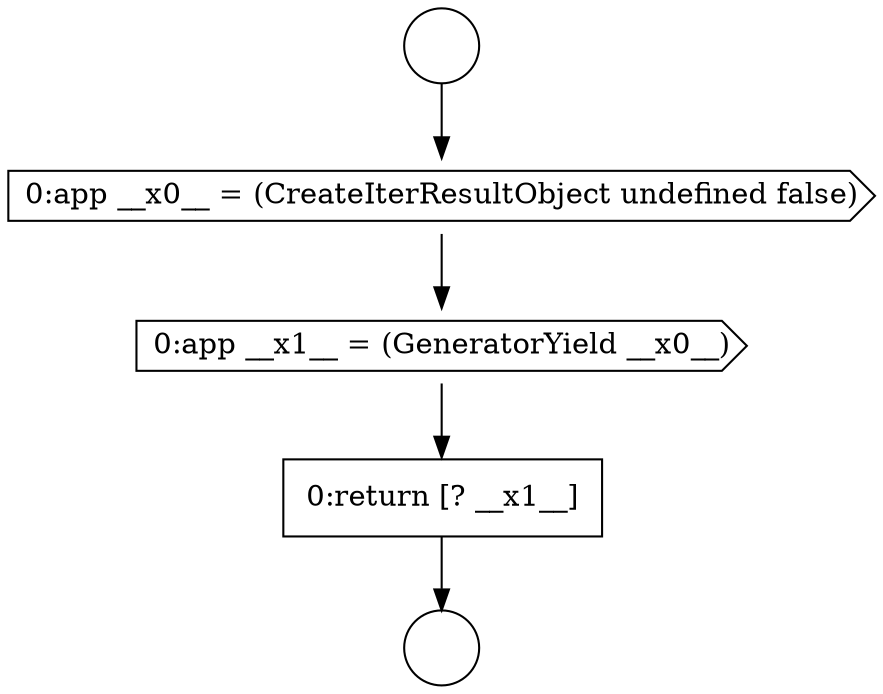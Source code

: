 digraph {
  node8246 [shape=cds, label=<<font color="black">0:app __x1__ = (GeneratorYield __x0__)</font>> color="black" fillcolor="white" style=filled]
  node8243 [shape=circle label=" " color="black" fillcolor="white" style=filled]
  node8247 [shape=none, margin=0, label=<<font color="black">
    <table border="0" cellborder="1" cellspacing="0" cellpadding="10">
      <tr><td align="left">0:return [? __x1__]</td></tr>
    </table>
  </font>> color="black" fillcolor="white" style=filled]
  node8244 [shape=circle label=" " color="black" fillcolor="white" style=filled]
  node8245 [shape=cds, label=<<font color="black">0:app __x0__ = (CreateIterResultObject undefined false)</font>> color="black" fillcolor="white" style=filled]
  node8243 -> node8245 [ color="black"]
  node8245 -> node8246 [ color="black"]
  node8246 -> node8247 [ color="black"]
  node8247 -> node8244 [ color="black"]
}
